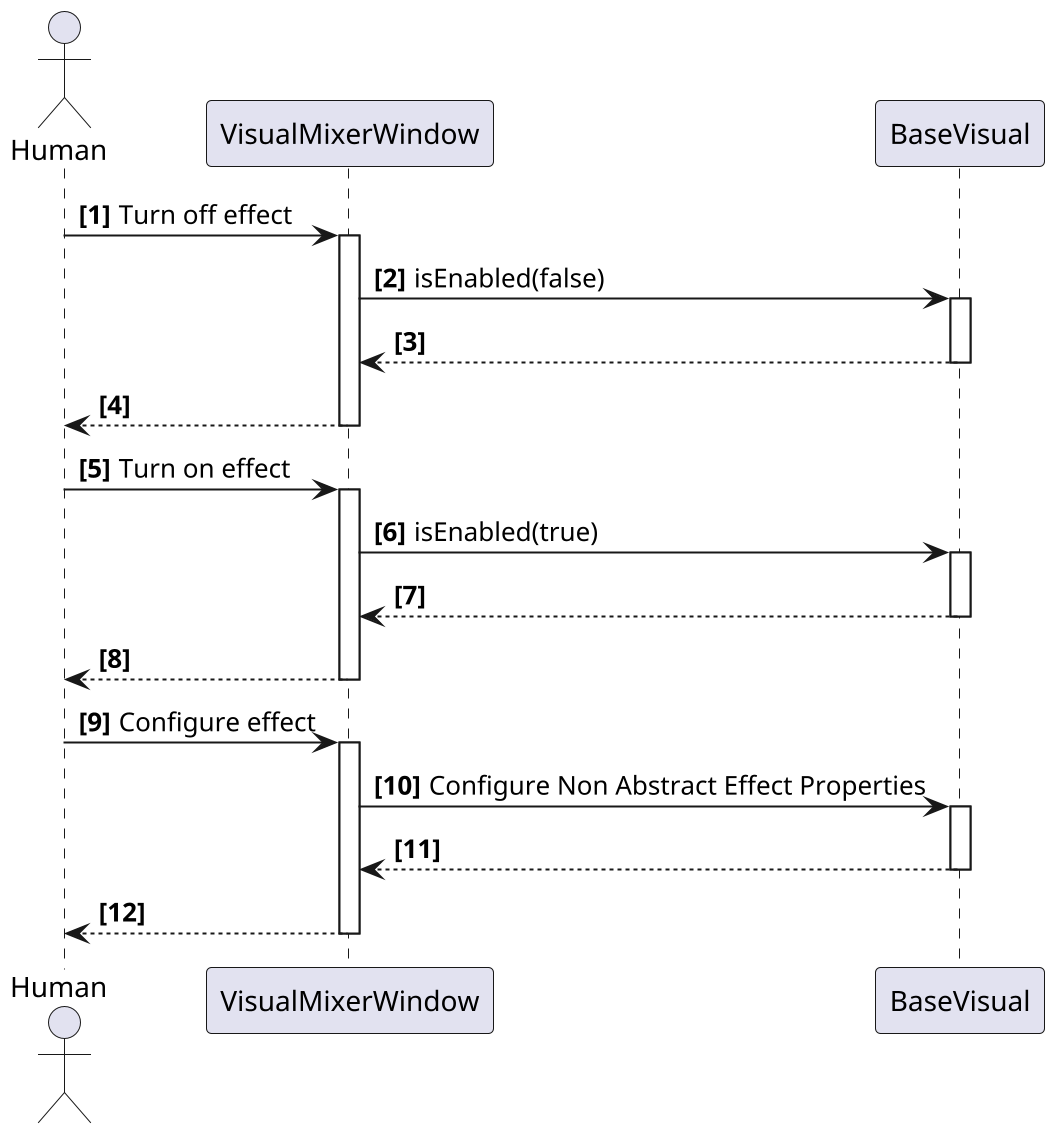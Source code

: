 @startuml VisualMixerWindow
scale 2
autonumber "<b>[0]"

actor Human

participant VisualMixerWindow

participant BaseVisual

Human -> VisualMixerWindow : Turn off effect
activate VisualMixerWindow

VisualMixerWindow -> BaseVisual : isEnabled(false)
activate BaseVisual
VisualMixerWindow <-- BaseVisual
deactivate BaseVisual

Human <-- VisualMixerWindow
deactivate VisualMixerWindow

Human -> VisualMixerWindow : Turn on effect
activate VisualMixerWindow

VisualMixerWindow -> BaseVisual : isEnabled(true)
activate BaseVisual
VisualMixerWindow <-- BaseVisual
deactivate BaseVisual

Human <-- VisualMixerWindow
deactivate VisualMixerWindow

Human -> VisualMixerWindow : Configure effect
activate VisualMixerWindow

VisualMixerWindow -> BaseVisual : Configure Non Abstract Effect Properties
activate BaseVisual
VisualMixerWindow <-- BaseVisual
deactivate BaseVisual

Human <-- VisualMixerWindow
deactivate VisualMixerWindow


@enduml